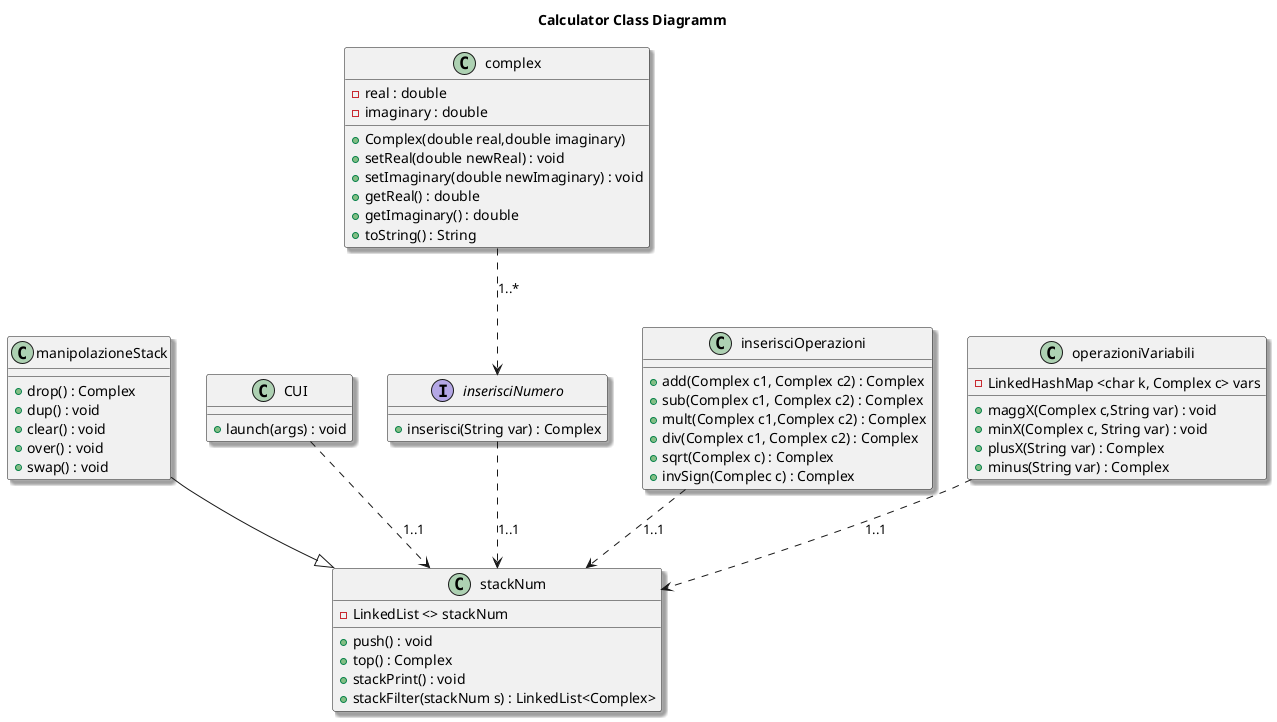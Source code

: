 @startuml classDiagramm
skinparam shadowing true
title Calculator Class Diagramm 

class stackNum{
    - LinkedList <> stackNum
    + push() : void 
    + top() : Complex
    + stackPrint() : void
    + stackFilter(stackNum s) : LinkedList<Complex>
}

class manipolazioneStack{
    + drop() : Complex
    + dup() : void
    + clear() : void
    + over() : void
    + swap() : void
}

class CUI{
    + launch(args) : void
}

interface inserisciNumero{
    + inserisci(String var) : Complex 

}

class complex{
    - real : double
    - imaginary : double
    + Complex(double real,double imaginary)
    + setReal(double newReal) : void 
    + setImaginary(double newImaginary) : void
    + getReal() : double
    + getImaginary() : double
    + toString() : String
}

class inserisciOperazioni{
    + add(Complex c1, Complex c2) : Complex
    + sub(Complex c1, Complex c2) : Complex
    + mult(Complex c1,Complex c2) : Complex
    + div(Complex c1, Complex c2) : Complex
    + sqrt(Complex c) : Complex
    + invSign(Complec c) : Complex
}

class operazioniVariabili{
    - LinkedHashMap <char k, Complex c> vars
    + maggX(Complex c,String var) : void
    + minX(Complex c, String var) : void
    + plusX(String var) : Complex
    + minus(String var) : Complex
}



CUI ..> stackNum : 1..1
manipolazioneStack --|> stackNum
inserisciNumero ..> stackNum : 1..1
inserisciOperazioni ..> stackNum : 1..1
operazioniVariabili ..> stackNum : 1..1
complex ..> inserisciNumero : 1..*

@enduml